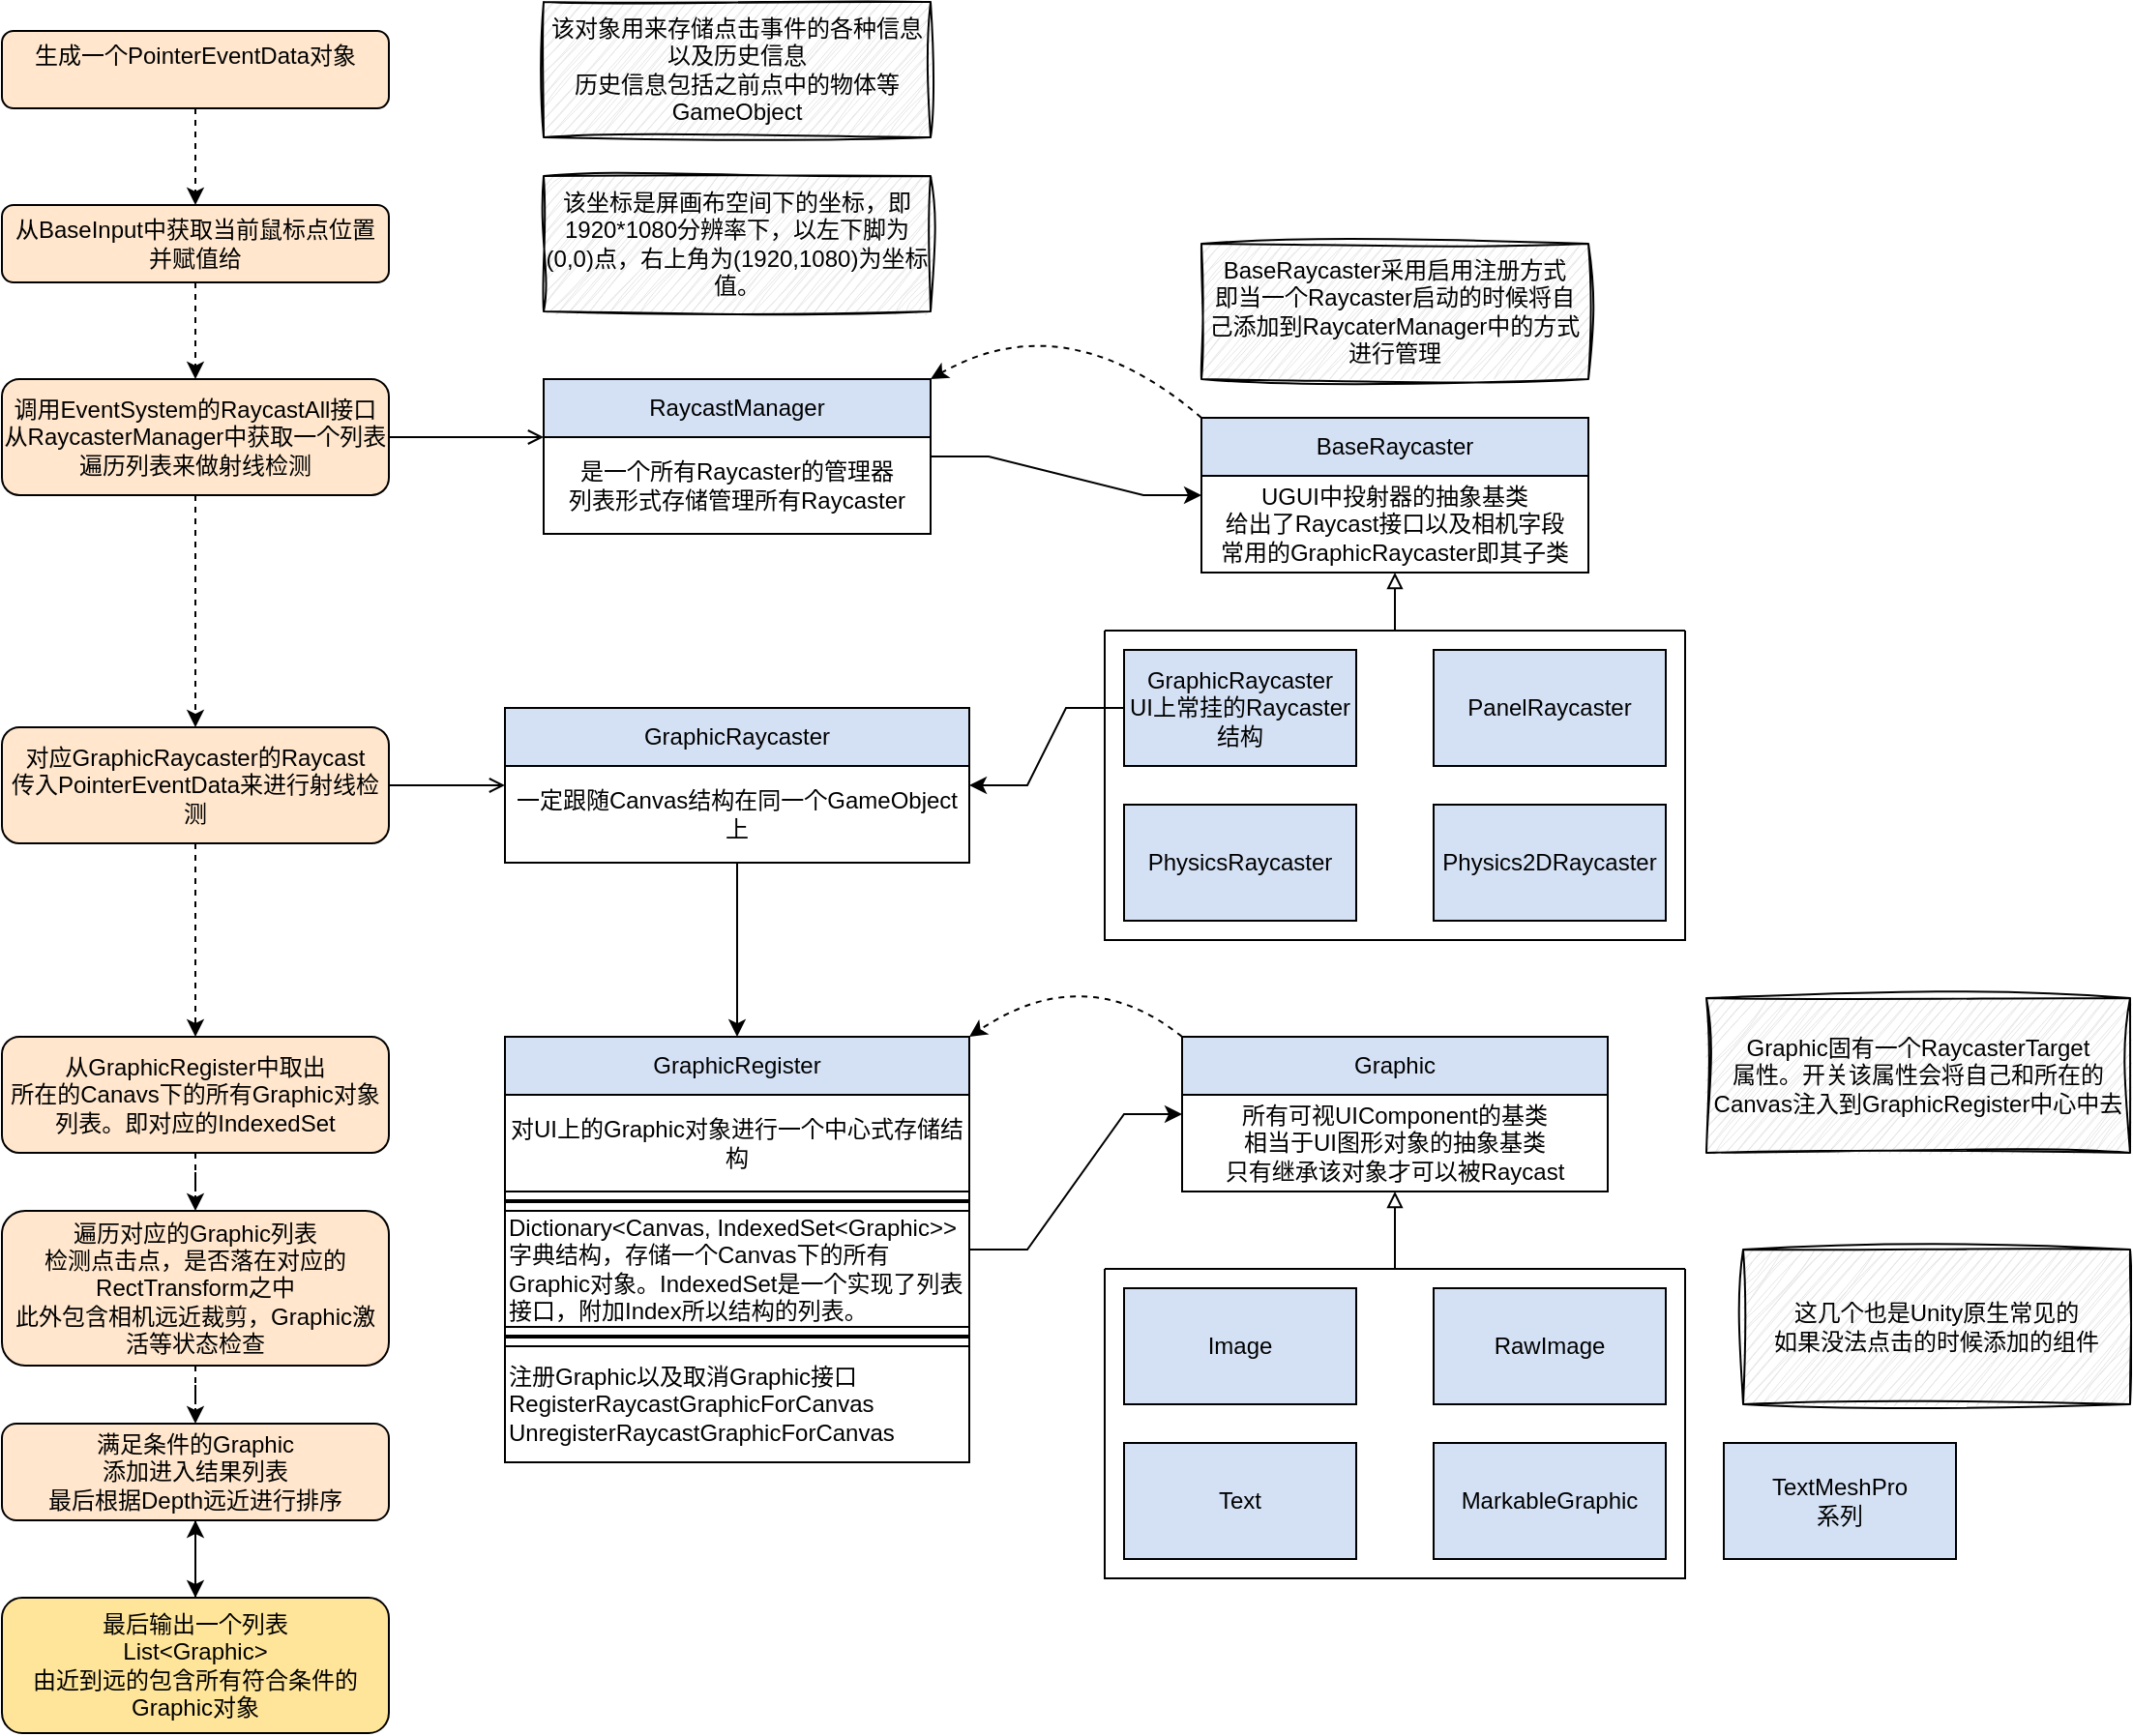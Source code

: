 <mxfile version="24.6.4" type="device">
  <diagram name="第 1 页" id="z18PjsAyJEk9tvi0mwBd">
    <mxGraphModel dx="954" dy="717" grid="1" gridSize="10" guides="1" tooltips="1" connect="1" arrows="1" fold="1" page="1" pageScale="1" pageWidth="827" pageHeight="1169" math="0" shadow="0">
      <root>
        <mxCell id="0" />
        <mxCell id="1" parent="0" />
        <mxCell id="IvFDXh0_Sm4KCRllszfq-9" style="edgeStyle=orthogonalEdgeStyle;rounded=0;orthogonalLoop=1;jettySize=auto;html=1;dashed=1;" edge="1" parent="1" source="IvFDXh0_Sm4KCRllszfq-1" target="IvFDXh0_Sm4KCRllszfq-3">
          <mxGeometry relative="1" as="geometry" />
        </mxCell>
        <mxCell id="IvFDXh0_Sm4KCRllszfq-1" value="生成一个PointerEventData对象&lt;div&gt;&lt;br&gt;&lt;/div&gt;" style="rounded=1;whiteSpace=wrap;html=1;fillColor=#FFE6CC;" vertex="1" parent="1">
          <mxGeometry x="160" y="200" width="200" height="40" as="geometry" />
        </mxCell>
        <mxCell id="IvFDXh0_Sm4KCRllszfq-10" style="edgeStyle=orthogonalEdgeStyle;rounded=0;orthogonalLoop=1;jettySize=auto;html=1;dashed=1;" edge="1" parent="1" source="IvFDXh0_Sm4KCRllszfq-3" target="IvFDXh0_Sm4KCRllszfq-7">
          <mxGeometry relative="1" as="geometry" />
        </mxCell>
        <mxCell id="IvFDXh0_Sm4KCRllszfq-3" value="从BaseInput中获取当前鼠标点位置&lt;br&gt;并赋值给" style="rounded=1;whiteSpace=wrap;html=1;fillColor=#FFE6CC;" vertex="1" parent="1">
          <mxGeometry x="160" y="290" width="200" height="40" as="geometry" />
        </mxCell>
        <mxCell id="IvFDXh0_Sm4KCRllszfq-5" value="该对象用来存储点击事件的各种信息&lt;div&gt;以及历史信息&lt;br&gt;历史信息包括之前点中的物体等GameObject&lt;/div&gt;" style="rounded=0;whiteSpace=wrap;html=1;sketch=1;curveFitting=1;jiggle=2;fillColor=#E6E6E6;" vertex="1" parent="1">
          <mxGeometry x="440" y="185" width="200" height="70" as="geometry" />
        </mxCell>
        <mxCell id="IvFDXh0_Sm4KCRllszfq-6" value="该坐标是屏画布空间下的坐标，即1920*1080分辨率下，以左下脚为(0,0)点，右上角为(1920,1080)为坐标值。" style="rounded=0;whiteSpace=wrap;html=1;sketch=1;curveFitting=1;jiggle=2;fillColor=#E6E6E6;" vertex="1" parent="1">
          <mxGeometry x="440" y="275" width="200" height="70" as="geometry" />
        </mxCell>
        <mxCell id="IvFDXh0_Sm4KCRllszfq-11" style="edgeStyle=orthogonalEdgeStyle;rounded=0;orthogonalLoop=1;jettySize=auto;html=1;endArrow=open;endFill=0;" edge="1" parent="1" source="IvFDXh0_Sm4KCRllszfq-7">
          <mxGeometry relative="1" as="geometry">
            <mxPoint x="440" y="410" as="targetPoint" />
          </mxGeometry>
        </mxCell>
        <mxCell id="IvFDXh0_Sm4KCRllszfq-30" style="edgeStyle=orthogonalEdgeStyle;rounded=0;orthogonalLoop=1;jettySize=auto;html=1;dashed=1;" edge="1" parent="1" source="IvFDXh0_Sm4KCRllszfq-7" target="IvFDXh0_Sm4KCRllszfq-29">
          <mxGeometry relative="1" as="geometry" />
        </mxCell>
        <mxCell id="IvFDXh0_Sm4KCRllszfq-7" value="调用EventSystem的RaycastAll接口&lt;br&gt;从RaycasterManager中获取一个列表&lt;br&gt;遍历列表来做射线检测" style="rounded=1;whiteSpace=wrap;html=1;fillColor=#FFE6CC;" vertex="1" parent="1">
          <mxGeometry x="160" y="380" width="200" height="60" as="geometry" />
        </mxCell>
        <mxCell id="IvFDXh0_Sm4KCRllszfq-25" style="edgeStyle=entityRelationEdgeStyle;rounded=0;orthogonalLoop=1;jettySize=auto;html=1;" edge="1" parent="1" source="IvFDXh0_Sm4KCRllszfq-12" target="IvFDXh0_Sm4KCRllszfq-16">
          <mxGeometry relative="1" as="geometry" />
        </mxCell>
        <mxCell id="IvFDXh0_Sm4KCRllszfq-12" value="RaycastManager" style="swimlane;fontStyle=0;childLayout=stackLayout;horizontal=1;startSize=30;horizontalStack=0;resizeParent=1;resizeParentMax=0;resizeLast=0;collapsible=1;marginBottom=0;whiteSpace=wrap;html=1;fillColor=#D4E1F5;" vertex="1" parent="1">
          <mxGeometry x="440" y="380" width="200" height="80" as="geometry" />
        </mxCell>
        <mxCell id="IvFDXh0_Sm4KCRllszfq-17" value="是一个所有Raycaster的管理器&lt;div&gt;列表形式存储管理所有Raycaster&lt;/div&gt;" style="rounded=0;whiteSpace=wrap;html=1;" vertex="1" parent="IvFDXh0_Sm4KCRllszfq-12">
          <mxGeometry y="30" width="200" height="50" as="geometry" />
        </mxCell>
        <mxCell id="IvFDXh0_Sm4KCRllszfq-16" value="BaseRaycaster" style="swimlane;fontStyle=0;childLayout=stackLayout;horizontal=1;startSize=30;horizontalStack=0;resizeParent=1;resizeParentMax=0;resizeLast=0;collapsible=1;marginBottom=0;whiteSpace=wrap;html=1;fillColor=#D4E1F5;" vertex="1" parent="1">
          <mxGeometry x="780" y="400" width="200" height="80" as="geometry" />
        </mxCell>
        <mxCell id="IvFDXh0_Sm4KCRllszfq-18" value="UGUI中投射器的抽象基类&lt;br&gt;给出了Raycast接口以及相机字段&lt;br&gt;常用的GraphicRaycaster即其子类" style="rounded=0;whiteSpace=wrap;html=1;" vertex="1" parent="IvFDXh0_Sm4KCRllszfq-16">
          <mxGeometry y="30" width="200" height="50" as="geometry" />
        </mxCell>
        <mxCell id="IvFDXh0_Sm4KCRllszfq-28" style="edgeStyle=entityRelationEdgeStyle;rounded=0;orthogonalLoop=1;jettySize=auto;html=1;" edge="1" parent="1" source="IvFDXh0_Sm4KCRllszfq-19" target="IvFDXh0_Sm4KCRllszfq-26">
          <mxGeometry relative="1" as="geometry" />
        </mxCell>
        <mxCell id="IvFDXh0_Sm4KCRllszfq-19" value="GraphicRaycaster&lt;br&gt;UI上常挂的Raycaster结构" style="rounded=0;whiteSpace=wrap;html=1;fillColor=#D4E1F5;" vertex="1" parent="1">
          <mxGeometry x="740" y="520" width="120" height="60" as="geometry" />
        </mxCell>
        <mxCell id="IvFDXh0_Sm4KCRllszfq-20" value="PanelRaycaster" style="rounded=0;whiteSpace=wrap;html=1;fillColor=#D4E1F5;" vertex="1" parent="1">
          <mxGeometry x="900" y="520" width="120" height="60" as="geometry" />
        </mxCell>
        <mxCell id="IvFDXh0_Sm4KCRllszfq-21" value="PhysicsRaycaster" style="rounded=0;whiteSpace=wrap;html=1;fillColor=#D4E1F5;" vertex="1" parent="1">
          <mxGeometry x="740" y="600" width="120" height="60" as="geometry" />
        </mxCell>
        <mxCell id="IvFDXh0_Sm4KCRllszfq-22" value="Physics2DRaycaster" style="rounded=0;whiteSpace=wrap;html=1;fillColor=#D4E1F5;" vertex="1" parent="1">
          <mxGeometry x="900" y="600" width="120" height="60" as="geometry" />
        </mxCell>
        <mxCell id="IvFDXh0_Sm4KCRllszfq-24" style="edgeStyle=orthogonalEdgeStyle;rounded=0;orthogonalLoop=1;jettySize=auto;html=1;endArrow=block;endFill=0;" edge="1" parent="1" source="IvFDXh0_Sm4KCRllszfq-23" target="IvFDXh0_Sm4KCRllszfq-16">
          <mxGeometry relative="1" as="geometry" />
        </mxCell>
        <mxCell id="IvFDXh0_Sm4KCRllszfq-23" value="" style="swimlane;startSize=0;" vertex="1" parent="1">
          <mxGeometry x="730" y="510" width="300" height="160" as="geometry" />
        </mxCell>
        <mxCell id="IvFDXh0_Sm4KCRllszfq-36" style="edgeStyle=orthogonalEdgeStyle;rounded=0;orthogonalLoop=1;jettySize=auto;html=1;" edge="1" parent="1" source="IvFDXh0_Sm4KCRllszfq-26" target="IvFDXh0_Sm4KCRllszfq-33">
          <mxGeometry relative="1" as="geometry" />
        </mxCell>
        <mxCell id="IvFDXh0_Sm4KCRllszfq-26" value="GraphicRaycaster" style="swimlane;fontStyle=0;childLayout=stackLayout;horizontal=1;startSize=30;horizontalStack=0;resizeParent=1;resizeParentMax=0;resizeLast=0;collapsible=1;marginBottom=0;whiteSpace=wrap;html=1;fillColor=#D4E1F5;" vertex="1" parent="1">
          <mxGeometry x="420" y="550" width="240" height="80" as="geometry" />
        </mxCell>
        <mxCell id="IvFDXh0_Sm4KCRllszfq-27" value="一定跟随Canvas结构在同一个GameObject上" style="rounded=0;whiteSpace=wrap;html=1;" vertex="1" parent="IvFDXh0_Sm4KCRllszfq-26">
          <mxGeometry y="30" width="240" height="50" as="geometry" />
        </mxCell>
        <mxCell id="IvFDXh0_Sm4KCRllszfq-35" style="edgeStyle=orthogonalEdgeStyle;rounded=0;orthogonalLoop=1;jettySize=auto;html=1;endArrow=open;endFill=0;" edge="1" parent="1" source="IvFDXh0_Sm4KCRllszfq-29" target="IvFDXh0_Sm4KCRllszfq-26">
          <mxGeometry relative="1" as="geometry" />
        </mxCell>
        <mxCell id="IvFDXh0_Sm4KCRllszfq-57" style="edgeStyle=orthogonalEdgeStyle;rounded=0;orthogonalLoop=1;jettySize=auto;html=1;dashed=1;" edge="1" parent="1" source="IvFDXh0_Sm4KCRllszfq-29" target="IvFDXh0_Sm4KCRllszfq-55">
          <mxGeometry relative="1" as="geometry" />
        </mxCell>
        <mxCell id="IvFDXh0_Sm4KCRllszfq-29" value="对应GraphicRaycaster的Raycast&lt;br&gt;传入PointerEventData来进行射线检测" style="rounded=1;whiteSpace=wrap;html=1;fillColor=#FFE6CC;" vertex="1" parent="1">
          <mxGeometry x="160" y="560" width="200" height="60" as="geometry" />
        </mxCell>
        <mxCell id="IvFDXh0_Sm4KCRllszfq-31" value="BaseRaycaster采用启用注册方式&lt;br&gt;即当一个Raycaster启动的时候将自己添加到RaycaterManager中的方式进行管理" style="rounded=0;whiteSpace=wrap;html=1;sketch=1;curveFitting=1;jiggle=2;fillColor=#E6E6E6;" vertex="1" parent="1">
          <mxGeometry x="780" y="310" width="200" height="70" as="geometry" />
        </mxCell>
        <mxCell id="IvFDXh0_Sm4KCRllszfq-32" value="" style="curved=1;endArrow=classic;html=1;rounded=0;entryX=1;entryY=0;entryDx=0;entryDy=0;dashed=1;exitX=0;exitY=0;exitDx=0;exitDy=0;" edge="1" parent="1" source="IvFDXh0_Sm4KCRllszfq-16" target="IvFDXh0_Sm4KCRllszfq-12">
          <mxGeometry width="50" height="50" relative="1" as="geometry">
            <mxPoint x="750" y="390" as="sourcePoint" />
            <mxPoint x="750" y="340" as="targetPoint" />
            <Array as="points">
              <mxPoint x="710" y="340" />
            </Array>
          </mxGeometry>
        </mxCell>
        <mxCell id="IvFDXh0_Sm4KCRllszfq-41" style="edgeStyle=entityRelationEdgeStyle;rounded=0;orthogonalLoop=1;jettySize=auto;html=1;" edge="1" parent="1" source="IvFDXh0_Sm4KCRllszfq-33" target="IvFDXh0_Sm4KCRllszfq-39">
          <mxGeometry relative="1" as="geometry" />
        </mxCell>
        <mxCell id="IvFDXh0_Sm4KCRllszfq-33" value="GraphicRegister" style="swimlane;fontStyle=0;childLayout=stackLayout;horizontal=1;startSize=30;horizontalStack=0;resizeParent=1;resizeParentMax=0;resizeLast=0;collapsible=1;marginBottom=0;whiteSpace=wrap;html=1;fillColor=#D4E1F5;" vertex="1" parent="1">
          <mxGeometry x="420" y="720" width="240" height="220" as="geometry" />
        </mxCell>
        <mxCell id="IvFDXh0_Sm4KCRllszfq-34" value="对UI上的Graphic对象进行一个中心式存储结构" style="rounded=0;whiteSpace=wrap;html=1;" vertex="1" parent="IvFDXh0_Sm4KCRllszfq-33">
          <mxGeometry y="30" width="240" height="50" as="geometry" />
        </mxCell>
        <mxCell id="IvFDXh0_Sm4KCRllszfq-37" value="" style="line;strokeWidth=2;html=1;" vertex="1" parent="IvFDXh0_Sm4KCRllszfq-33">
          <mxGeometry y="80" width="240" height="10" as="geometry" />
        </mxCell>
        <mxCell id="IvFDXh0_Sm4KCRllszfq-38" value="Dictionary&amp;lt;Canvas, IndexedSet&amp;lt;Graphic&amp;gt;&amp;gt;&lt;br&gt;字典结构，存储一个Canvas下的所有Graphic对象。IndexedSet是一个实现了列表接口，附加Index所以结构的列表。" style="rounded=0;whiteSpace=wrap;html=1;align=left;" vertex="1" parent="IvFDXh0_Sm4KCRllszfq-33">
          <mxGeometry y="90" width="240" height="60" as="geometry" />
        </mxCell>
        <mxCell id="IvFDXh0_Sm4KCRllszfq-54" value="" style="line;strokeWidth=2;html=1;" vertex="1" parent="IvFDXh0_Sm4KCRllszfq-33">
          <mxGeometry y="150" width="240" height="10" as="geometry" />
        </mxCell>
        <mxCell id="IvFDXh0_Sm4KCRllszfq-53" value="注册Graphic以及取消Graphic接口&lt;br&gt;RegisterRaycastGraphicForCanvas&lt;br&gt;UnregisterRaycastGraphicForCanvas" style="rounded=0;whiteSpace=wrap;html=1;align=left;" vertex="1" parent="IvFDXh0_Sm4KCRllszfq-33">
          <mxGeometry y="160" width="240" height="60" as="geometry" />
        </mxCell>
        <mxCell id="IvFDXh0_Sm4KCRllszfq-39" value="Graphic" style="swimlane;fontStyle=0;childLayout=stackLayout;horizontal=1;startSize=30;horizontalStack=0;resizeParent=1;resizeParentMax=0;resizeLast=0;collapsible=1;marginBottom=0;whiteSpace=wrap;html=1;fillColor=#D4E1F5;" vertex="1" parent="1">
          <mxGeometry x="770" y="720" width="220" height="80" as="geometry" />
        </mxCell>
        <mxCell id="IvFDXh0_Sm4KCRllszfq-40" value="所有可视UIComponent的基类&lt;br&gt;相当于UI图形对象的抽象基类&lt;br&gt;只有继承该对象才可以被Raycast" style="rounded=0;whiteSpace=wrap;html=1;" vertex="1" parent="IvFDXh0_Sm4KCRllszfq-39">
          <mxGeometry y="30" width="220" height="50" as="geometry" />
        </mxCell>
        <mxCell id="IvFDXh0_Sm4KCRllszfq-42" value="这几个也是Unity原生常见的&lt;br&gt;如果没法点击的时候添加的组件" style="rounded=0;whiteSpace=wrap;html=1;sketch=1;curveFitting=1;jiggle=2;fillColor=#E6E6E6;" vertex="1" parent="1">
          <mxGeometry x="1060" y="830" width="200" height="80" as="geometry" />
        </mxCell>
        <mxCell id="IvFDXh0_Sm4KCRllszfq-46" style="edgeStyle=orthogonalEdgeStyle;rounded=0;orthogonalLoop=1;jettySize=auto;html=1;endArrow=block;endFill=0;" edge="1" parent="1" source="IvFDXh0_Sm4KCRllszfq-44" target="IvFDXh0_Sm4KCRllszfq-39">
          <mxGeometry relative="1" as="geometry" />
        </mxCell>
        <mxCell id="IvFDXh0_Sm4KCRllszfq-44" value="" style="swimlane;startSize=0;" vertex="1" parent="1">
          <mxGeometry x="730" y="840" width="300" height="160" as="geometry" />
        </mxCell>
        <mxCell id="IvFDXh0_Sm4KCRllszfq-45" value="Image" style="rounded=0;whiteSpace=wrap;html=1;fillColor=#D4E1F5;" vertex="1" parent="IvFDXh0_Sm4KCRllszfq-44">
          <mxGeometry x="10" y="10" width="120" height="60" as="geometry" />
        </mxCell>
        <mxCell id="IvFDXh0_Sm4KCRllszfq-47" value="RawImage" style="rounded=0;whiteSpace=wrap;html=1;fillColor=#D4E1F5;" vertex="1" parent="IvFDXh0_Sm4KCRllszfq-44">
          <mxGeometry x="170" y="10" width="120" height="60" as="geometry" />
        </mxCell>
        <mxCell id="IvFDXh0_Sm4KCRllszfq-48" value="Text" style="rounded=0;whiteSpace=wrap;html=1;fillColor=#D4E1F5;" vertex="1" parent="IvFDXh0_Sm4KCRllszfq-44">
          <mxGeometry x="10" y="90" width="120" height="60" as="geometry" />
        </mxCell>
        <mxCell id="IvFDXh0_Sm4KCRllszfq-49" value="MarkableGraphic" style="rounded=0;whiteSpace=wrap;html=1;fillColor=#D4E1F5;" vertex="1" parent="IvFDXh0_Sm4KCRllszfq-44">
          <mxGeometry x="170" y="90" width="120" height="60" as="geometry" />
        </mxCell>
        <mxCell id="IvFDXh0_Sm4KCRllszfq-50" value="TextMeshPro&lt;br&gt;系列" style="rounded=0;whiteSpace=wrap;html=1;fillColor=#D4E1F5;" vertex="1" parent="1">
          <mxGeometry x="1050" y="930" width="120" height="60" as="geometry" />
        </mxCell>
        <mxCell id="IvFDXh0_Sm4KCRllszfq-51" value="Graphic固有一个RaycasterTarget&lt;br&gt;属性。开关该属性会将自己和所在的Canvas注入到GraphicRegister中心中去" style="rounded=0;whiteSpace=wrap;html=1;sketch=1;curveFitting=1;jiggle=2;fillColor=#E6E6E6;" vertex="1" parent="1">
          <mxGeometry x="1041" y="700" width="219" height="80" as="geometry" />
        </mxCell>
        <mxCell id="IvFDXh0_Sm4KCRllszfq-52" value="" style="curved=1;endArrow=classic;html=1;rounded=0;entryX=1;entryY=0;entryDx=0;entryDy=0;exitX=0;exitY=0;exitDx=0;exitDy=0;dashed=1;" edge="1" parent="1" source="IvFDXh0_Sm4KCRllszfq-39" target="IvFDXh0_Sm4KCRllszfq-33">
          <mxGeometry width="50" height="50" relative="1" as="geometry">
            <mxPoint x="690" y="710" as="sourcePoint" />
            <mxPoint x="740" y="660" as="targetPoint" />
            <Array as="points">
              <mxPoint x="720" y="680" />
            </Array>
          </mxGeometry>
        </mxCell>
        <mxCell id="IvFDXh0_Sm4KCRllszfq-58" style="edgeStyle=orthogonalEdgeStyle;rounded=0;orthogonalLoop=1;jettySize=auto;html=1;dashed=1;" edge="1" parent="1" source="IvFDXh0_Sm4KCRllszfq-55" target="IvFDXh0_Sm4KCRllszfq-56">
          <mxGeometry relative="1" as="geometry" />
        </mxCell>
        <mxCell id="IvFDXh0_Sm4KCRllszfq-55" value="从GraphicRegister中取出&lt;br&gt;所在的Canavs下的所有Graphic对象列表。即对应的IndexedSet" style="rounded=1;whiteSpace=wrap;html=1;fillColor=#FFE6CC;" vertex="1" parent="1">
          <mxGeometry x="160" y="720" width="200" height="60" as="geometry" />
        </mxCell>
        <mxCell id="IvFDXh0_Sm4KCRllszfq-60" style="edgeStyle=orthogonalEdgeStyle;rounded=0;orthogonalLoop=1;jettySize=auto;html=1;dashed=1;" edge="1" parent="1" source="IvFDXh0_Sm4KCRllszfq-56" target="IvFDXh0_Sm4KCRllszfq-59">
          <mxGeometry relative="1" as="geometry" />
        </mxCell>
        <mxCell id="IvFDXh0_Sm4KCRllszfq-56" value="遍历对应的Graphic列表&lt;br&gt;检测点击点，是否落在对应的RectTransform之中&lt;br&gt;此外包含相机远近裁剪，Graphic激活等状态检查" style="rounded=1;whiteSpace=wrap;html=1;fillColor=#FFE6CC;" vertex="1" parent="1">
          <mxGeometry x="160" y="810" width="200" height="80" as="geometry" />
        </mxCell>
        <mxCell id="IvFDXh0_Sm4KCRllszfq-62" style="edgeStyle=orthogonalEdgeStyle;rounded=0;orthogonalLoop=1;jettySize=auto;html=1;" edge="1" parent="1" source="IvFDXh0_Sm4KCRllszfq-59" target="IvFDXh0_Sm4KCRllszfq-61">
          <mxGeometry relative="1" as="geometry" />
        </mxCell>
        <mxCell id="IvFDXh0_Sm4KCRllszfq-59" value="满足条件的Graphic&lt;br&gt;添加进入结果列表&lt;br&gt;最后根据Depth远近进行排序" style="rounded=1;whiteSpace=wrap;html=1;fillColor=#FFE6CC;" vertex="1" parent="1">
          <mxGeometry x="160" y="920" width="200" height="50" as="geometry" />
        </mxCell>
        <mxCell id="IvFDXh0_Sm4KCRllszfq-63" value="" style="edgeStyle=orthogonalEdgeStyle;rounded=0;orthogonalLoop=1;jettySize=auto;html=1;dashed=1;" edge="1" parent="1" source="IvFDXh0_Sm4KCRllszfq-61" target="IvFDXh0_Sm4KCRllszfq-59">
          <mxGeometry relative="1" as="geometry" />
        </mxCell>
        <mxCell id="IvFDXh0_Sm4KCRllszfq-61" value="最后输出一个列表&lt;br&gt;List&amp;lt;Graphic&amp;gt;&lt;br&gt;由近到远的包含所有符合条件的Graphic对象" style="rounded=1;whiteSpace=wrap;html=1;fillColor=#FFE599;" vertex="1" parent="1">
          <mxGeometry x="160" y="1010" width="200" height="70" as="geometry" />
        </mxCell>
      </root>
    </mxGraphModel>
  </diagram>
</mxfile>
